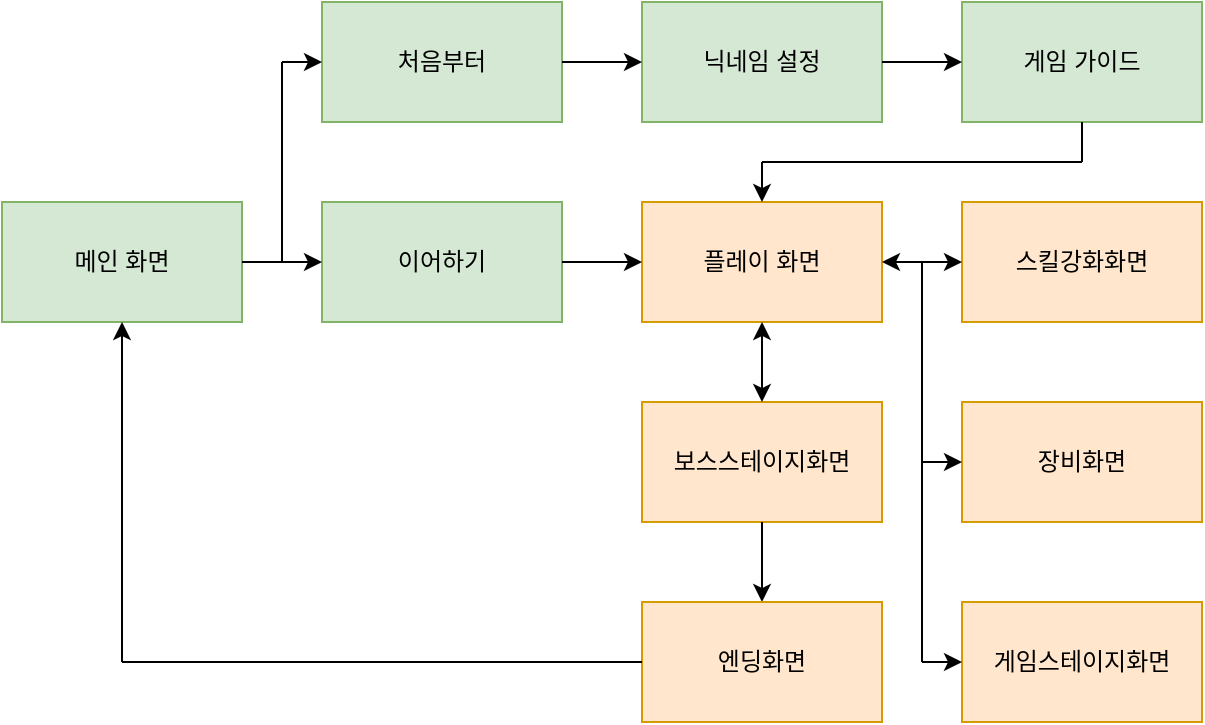 <mxfile version="20.4.0" type="device"><diagram id="prtHgNgQTEPvFCAcTncT" name="Page-1"><mxGraphModel dx="1855" dy="744" grid="1" gridSize="10" guides="1" tooltips="1" connect="1" arrows="1" fold="1" page="1" pageScale="1" pageWidth="827" pageHeight="1169" math="0" shadow="0"><root><mxCell id="0"/><mxCell id="1" parent="0"/><mxCell id="mGu9fbJIWJh8GKBpju5N-1" value="메인 화면" style="rounded=0;whiteSpace=wrap;html=1;fillColor=#d5e8d4;strokeColor=#82b366;" parent="1" vertex="1"><mxGeometry x="-800" y="320" width="120" height="60" as="geometry"/></mxCell><mxCell id="mGu9fbJIWJh8GKBpju5N-39" value="처음부터" style="rounded=0;whiteSpace=wrap;html=1;fillColor=#d5e8d4;strokeColor=#82b366;" parent="1" vertex="1"><mxGeometry x="-640" y="220" width="120" height="60" as="geometry"/></mxCell><mxCell id="mGu9fbJIWJh8GKBpju5N-40" value="닉네임 설정" style="rounded=0;whiteSpace=wrap;html=1;fillColor=#d5e8d4;strokeColor=#82b366;" parent="1" vertex="1"><mxGeometry x="-480" y="220" width="120" height="60" as="geometry"/></mxCell><mxCell id="mGu9fbJIWJh8GKBpju5N-42" value="게임 가이드" style="rounded=0;whiteSpace=wrap;html=1;fillColor=#d5e8d4;strokeColor=#82b366;" parent="1" vertex="1"><mxGeometry x="-320" y="220" width="120" height="60" as="geometry"/></mxCell><mxCell id="mGu9fbJIWJh8GKBpju5N-43" value="이어하기" style="rounded=0;whiteSpace=wrap;html=1;fillColor=#d5e8d4;strokeColor=#82b366;" parent="1" vertex="1"><mxGeometry x="-640" y="320" width="120" height="60" as="geometry"/></mxCell><mxCell id="mGu9fbJIWJh8GKBpju5N-44" value="플레이 화면" style="rounded=0;whiteSpace=wrap;html=1;fillColor=#ffe6cc;strokeColor=#d79b00;" parent="1" vertex="1"><mxGeometry x="-480" y="320" width="120" height="60" as="geometry"/></mxCell><mxCell id="mGu9fbJIWJh8GKBpju5N-45" value="" style="endArrow=classic;html=1;rounded=0;exitX=1;exitY=0.5;exitDx=0;exitDy=0;entryX=0;entryY=0.5;entryDx=0;entryDy=0;" parent="1" source="mGu9fbJIWJh8GKBpju5N-1" target="mGu9fbJIWJh8GKBpju5N-43" edge="1"><mxGeometry width="50" height="50" relative="1" as="geometry"><mxPoint x="-300" y="570" as="sourcePoint"/><mxPoint x="-610" y="350" as="targetPoint"/></mxGeometry></mxCell><mxCell id="mGu9fbJIWJh8GKBpju5N-46" value="" style="endArrow=classic;html=1;rounded=0;entryX=0;entryY=0.5;entryDx=0;entryDy=0;" parent="1" target="mGu9fbJIWJh8GKBpju5N-39" edge="1"><mxGeometry width="50" height="50" relative="1" as="geometry"><mxPoint x="-660" y="250" as="sourcePoint"/><mxPoint x="-250" y="520" as="targetPoint"/></mxGeometry></mxCell><mxCell id="mGu9fbJIWJh8GKBpju5N-51" value="" style="endArrow=none;html=1;rounded=0;" parent="1" edge="1"><mxGeometry width="50" height="50" relative="1" as="geometry"><mxPoint x="-660" y="350" as="sourcePoint"/><mxPoint x="-660" y="250" as="targetPoint"/></mxGeometry></mxCell><mxCell id="mGu9fbJIWJh8GKBpju5N-52" value="" style="endArrow=classic;html=1;rounded=0;entryX=0;entryY=0.5;entryDx=0;entryDy=0;exitX=1;exitY=0.5;exitDx=0;exitDy=0;" parent="1" source="mGu9fbJIWJh8GKBpju5N-39" target="mGu9fbJIWJh8GKBpju5N-40" edge="1"><mxGeometry width="50" height="50" relative="1" as="geometry"><mxPoint x="-300" y="570" as="sourcePoint"/><mxPoint x="-250" y="520" as="targetPoint"/></mxGeometry></mxCell><mxCell id="mGu9fbJIWJh8GKBpju5N-53" value="" style="endArrow=classic;html=1;rounded=0;entryX=0;entryY=0.5;entryDx=0;entryDy=0;exitX=1;exitY=0.5;exitDx=0;exitDy=0;" parent="1" source="mGu9fbJIWJh8GKBpju5N-40" target="mGu9fbJIWJh8GKBpju5N-42" edge="1"><mxGeometry width="50" height="50" relative="1" as="geometry"><mxPoint x="-510" y="260" as="sourcePoint"/><mxPoint x="-470" y="260" as="targetPoint"/></mxGeometry></mxCell><mxCell id="mGu9fbJIWJh8GKBpju5N-54" value="" style="endArrow=none;html=1;rounded=0;entryX=0.5;entryY=1;entryDx=0;entryDy=0;" parent="1" target="mGu9fbJIWJh8GKBpju5N-42" edge="1"><mxGeometry width="50" height="50" relative="1" as="geometry"><mxPoint x="-260" y="300" as="sourcePoint"/><mxPoint x="-250" y="520" as="targetPoint"/></mxGeometry></mxCell><mxCell id="mGu9fbJIWJh8GKBpju5N-55" value="" style="endArrow=none;html=1;rounded=0;" parent="1" edge="1"><mxGeometry width="50" height="50" relative="1" as="geometry"><mxPoint x="-420" y="300" as="sourcePoint"/><mxPoint x="-260" y="300" as="targetPoint"/></mxGeometry></mxCell><mxCell id="mGu9fbJIWJh8GKBpju5N-56" value="" style="endArrow=classic;html=1;rounded=0;entryX=0.5;entryY=0;entryDx=0;entryDy=0;" parent="1" target="mGu9fbJIWJh8GKBpju5N-44" edge="1"><mxGeometry width="50" height="50" relative="1" as="geometry"><mxPoint x="-420" y="300" as="sourcePoint"/><mxPoint x="-250" y="520" as="targetPoint"/></mxGeometry></mxCell><mxCell id="mGu9fbJIWJh8GKBpju5N-57" value="스킬강화화면" style="rounded=0;whiteSpace=wrap;html=1;fillColor=#ffe6cc;strokeColor=#d79b00;" parent="1" vertex="1"><mxGeometry x="-320" y="320" width="120" height="60" as="geometry"/></mxCell><mxCell id="mGu9fbJIWJh8GKBpju5N-58" value="장비화면" style="rounded=0;whiteSpace=wrap;html=1;fillColor=#ffe6cc;strokeColor=#d79b00;" parent="1" vertex="1"><mxGeometry x="-320" y="420" width="120" height="60" as="geometry"/></mxCell><mxCell id="mGu9fbJIWJh8GKBpju5N-59" value="게임스테이지화면" style="rounded=0;whiteSpace=wrap;html=1;fillColor=#ffe6cc;strokeColor=#d79b00;" parent="1" vertex="1"><mxGeometry x="-320" y="520" width="120" height="60" as="geometry"/></mxCell><mxCell id="mGu9fbJIWJh8GKBpju5N-61" value="" style="endArrow=none;html=1;rounded=0;" parent="1" edge="1"><mxGeometry width="50" height="50" relative="1" as="geometry"><mxPoint x="-340" y="550" as="sourcePoint"/><mxPoint x="-340" y="350" as="targetPoint"/></mxGeometry></mxCell><mxCell id="mGu9fbJIWJh8GKBpju5N-62" value="" style="endArrow=classic;html=1;rounded=0;entryX=0;entryY=0.5;entryDx=0;entryDy=0;" parent="1" target="mGu9fbJIWJh8GKBpju5N-59" edge="1"><mxGeometry width="50" height="50" relative="1" as="geometry"><mxPoint x="-340" y="550" as="sourcePoint"/><mxPoint x="-250" y="520" as="targetPoint"/></mxGeometry></mxCell><mxCell id="mGu9fbJIWJh8GKBpju5N-63" value="" style="endArrow=classic;html=1;rounded=0;entryX=0;entryY=0.5;entryDx=0;entryDy=0;" parent="1" target="mGu9fbJIWJh8GKBpju5N-58" edge="1"><mxGeometry width="50" height="50" relative="1" as="geometry"><mxPoint x="-340" y="450" as="sourcePoint"/><mxPoint x="-250" y="520" as="targetPoint"/></mxGeometry></mxCell><mxCell id="mGu9fbJIWJh8GKBpju5N-64" value="" style="endArrow=classic;startArrow=classic;html=1;rounded=0;entryX=0;entryY=0.5;entryDx=0;entryDy=0;exitX=1;exitY=0.5;exitDx=0;exitDy=0;" parent="1" source="mGu9fbJIWJh8GKBpju5N-44" target="mGu9fbJIWJh8GKBpju5N-57" edge="1"><mxGeometry width="50" height="50" relative="1" as="geometry"><mxPoint x="-390" y="570" as="sourcePoint"/><mxPoint x="-340" y="520" as="targetPoint"/></mxGeometry></mxCell><mxCell id="mGu9fbJIWJh8GKBpju5N-65" value="보스스테이지화면" style="rounded=0;whiteSpace=wrap;html=1;fillColor=#ffe6cc;strokeColor=#d79b00;" parent="1" vertex="1"><mxGeometry x="-480" y="420" width="120" height="60" as="geometry"/></mxCell><mxCell id="mGu9fbJIWJh8GKBpju5N-66" value="" style="endArrow=classic;html=1;rounded=0;exitX=0.5;exitY=1;exitDx=0;exitDy=0;entryX=0.5;entryY=0;entryDx=0;entryDy=0;" parent="1" source="mGu9fbJIWJh8GKBpju5N-65" target="mGu9fbJIWJh8GKBpju5N-68" edge="1"><mxGeometry width="50" height="50" relative="1" as="geometry"><mxPoint x="-670" y="560" as="sourcePoint"/><mxPoint x="-680" y="470" as="targetPoint"/></mxGeometry></mxCell><mxCell id="mGu9fbJIWJh8GKBpju5N-67" value="" style="endArrow=classic;startArrow=classic;html=1;rounded=0;entryX=0.5;entryY=1;entryDx=0;entryDy=0;exitX=0.5;exitY=0;exitDx=0;exitDy=0;" parent="1" source="mGu9fbJIWJh8GKBpju5N-65" target="mGu9fbJIWJh8GKBpju5N-44" edge="1"><mxGeometry width="50" height="50" relative="1" as="geometry"><mxPoint x="-390" y="570" as="sourcePoint"/><mxPoint x="-340" y="520" as="targetPoint"/></mxGeometry></mxCell><mxCell id="mGu9fbJIWJh8GKBpju5N-68" value="엔딩화면" style="rounded=0;whiteSpace=wrap;html=1;fillColor=#ffe6cc;strokeColor=#d79b00;" parent="1" vertex="1"><mxGeometry x="-480" y="520" width="120" height="60" as="geometry"/></mxCell><mxCell id="mGu9fbJIWJh8GKBpju5N-69" value="" style="endArrow=classic;html=1;rounded=0;entryX=0.5;entryY=1;entryDx=0;entryDy=0;" parent="1" target="mGu9fbJIWJh8GKBpju5N-1" edge="1"><mxGeometry width="50" height="50" relative="1" as="geometry"><mxPoint x="-740" y="550" as="sourcePoint"/><mxPoint x="-340" y="520" as="targetPoint"/></mxGeometry></mxCell><mxCell id="mGu9fbJIWJh8GKBpju5N-70" value="" style="endArrow=none;html=1;rounded=0;entryX=0;entryY=0.5;entryDx=0;entryDy=0;" parent="1" target="mGu9fbJIWJh8GKBpju5N-68" edge="1"><mxGeometry width="50" height="50" relative="1" as="geometry"><mxPoint x="-740" y="550" as="sourcePoint"/><mxPoint x="-480" y="560" as="targetPoint"/></mxGeometry></mxCell><mxCell id="7UKTH-GRUgq4_iapnRjk-1" value="" style="endArrow=classic;html=1;rounded=0;entryX=0;entryY=0.5;entryDx=0;entryDy=0;exitX=1;exitY=0.5;exitDx=0;exitDy=0;" edge="1" parent="1" source="mGu9fbJIWJh8GKBpju5N-43" target="mGu9fbJIWJh8GKBpju5N-44"><mxGeometry width="50" height="50" relative="1" as="geometry"><mxPoint x="-440" y="410" as="sourcePoint"/><mxPoint x="-390" y="360" as="targetPoint"/></mxGeometry></mxCell></root></mxGraphModel></diagram></mxfile>
